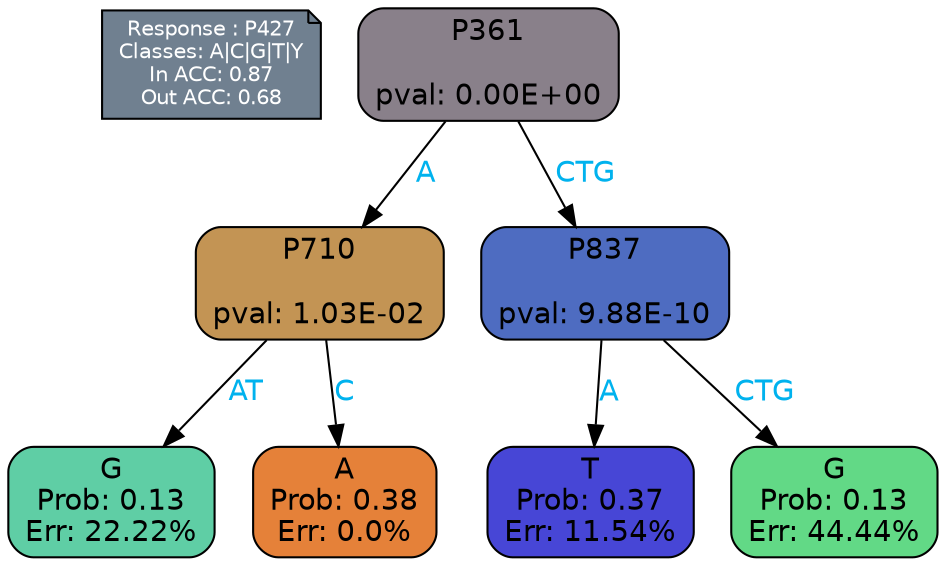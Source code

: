 digraph Tree {
node [shape=box, style="filled, rounded", color="black", fontname=helvetica] ;
graph [ranksep=equally, splines=polylines, bgcolor=transparent, dpi=600] ;
edge [fontname=helvetica] ;
LEGEND [label="Response : P427
Classes: A|C|G|T|Y
In ACC: 0.87
Out ACC: 0.68
",shape=note,align=left,style=filled,fillcolor="slategray",fontcolor="white",fontsize=10];1 [label="P361

pval: 0.00E+00", fillcolor="#89808a"] ;
2 [label="P710

pval: 1.03E-02", fillcolor="#c39454"] ;
3 [label="G
Prob: 0.13
Err: 22.22%", fillcolor="#5fcea5"] ;
4 [label="A
Prob: 0.38
Err: 0.0%", fillcolor="#e58139"] ;
5 [label="P837

pval: 9.88E-10", fillcolor="#4e6cc1"] ;
6 [label="T
Prob: 0.37
Err: 11.54%", fillcolor="#4746d6"] ;
7 [label="G
Prob: 0.13
Err: 44.44%", fillcolor="#62d986"] ;
1 -> 2 [label="A",fontcolor=deepskyblue2] ;
1 -> 5 [label="CTG",fontcolor=deepskyblue2] ;
2 -> 3 [label="AT",fontcolor=deepskyblue2] ;
2 -> 4 [label="C",fontcolor=deepskyblue2] ;
5 -> 6 [label="A",fontcolor=deepskyblue2] ;
5 -> 7 [label="CTG",fontcolor=deepskyblue2] ;
{rank = same; 3;4;6;7;}{rank = same; LEGEND;1;}}